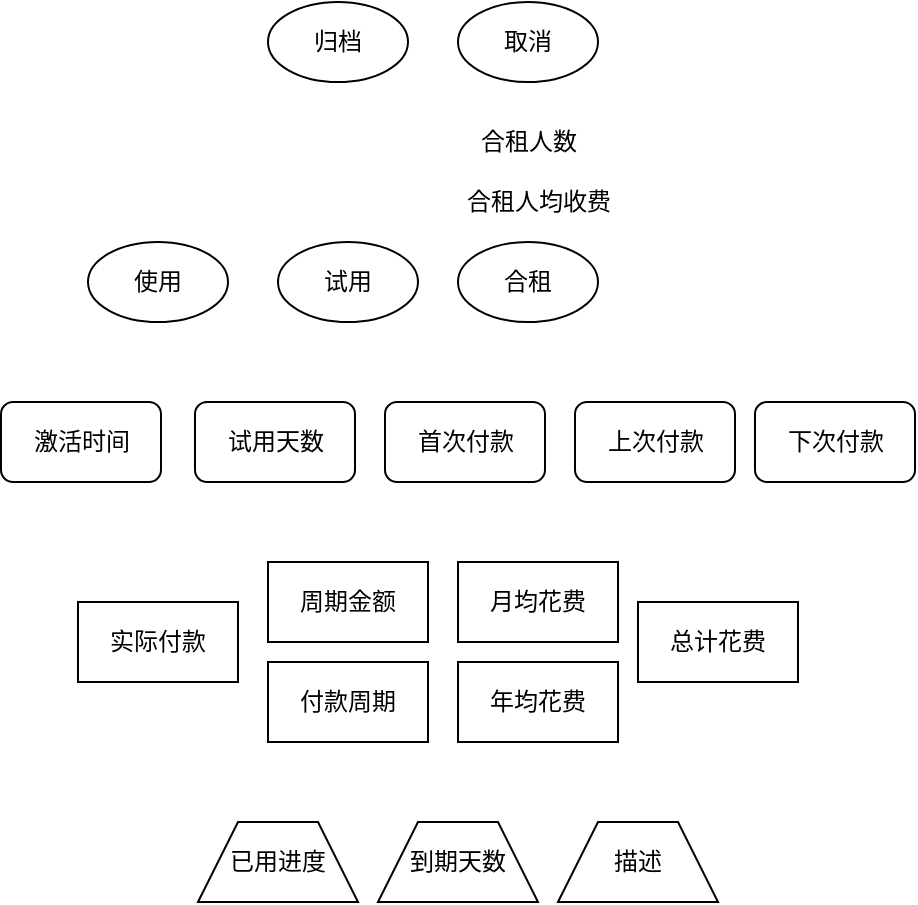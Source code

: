 <mxfile version="18.0.0" type="github">
  <diagram id="C5RBs43oDa-KdzZeNtuy" name="Page-1">
    <mxGraphModel dx="1863" dy="581" grid="1" gridSize="10" guides="1" tooltips="1" connect="1" arrows="1" fold="1" page="1" pageScale="1" pageWidth="827" pageHeight="1169" math="0" shadow="0">
      <root>
        <mxCell id="WIyWlLk6GJQsqaUBKTNV-0" />
        <mxCell id="WIyWlLk6GJQsqaUBKTNV-1" parent="WIyWlLk6GJQsqaUBKTNV-0" />
        <mxCell id="hNW3pUml-DLnn2sBiEHX-16" value="试用" style="ellipse;whiteSpace=wrap;html=1;rounded=0;" vertex="1" parent="WIyWlLk6GJQsqaUBKTNV-1">
          <mxGeometry x="-493" y="220" width="70" height="40" as="geometry" />
        </mxCell>
        <mxCell id="hNW3pUml-DLnn2sBiEHX-17" value="合租" style="ellipse;whiteSpace=wrap;html=1;rounded=0;" vertex="1" parent="WIyWlLk6GJQsqaUBKTNV-1">
          <mxGeometry x="-403" y="220" width="70" height="40" as="geometry" />
        </mxCell>
        <mxCell id="hNW3pUml-DLnn2sBiEHX-18" value="取消" style="ellipse;whiteSpace=wrap;html=1;rounded=0;" vertex="1" parent="WIyWlLk6GJQsqaUBKTNV-1">
          <mxGeometry x="-403" y="100" width="70" height="40" as="geometry" />
        </mxCell>
        <mxCell id="hNW3pUml-DLnn2sBiEHX-19" value="归档" style="ellipse;whiteSpace=wrap;html=1;rounded=0;" vertex="1" parent="WIyWlLk6GJQsqaUBKTNV-1">
          <mxGeometry x="-498" y="100" width="70" height="40" as="geometry" />
        </mxCell>
        <mxCell id="hNW3pUml-DLnn2sBiEHX-20" value="使用" style="ellipse;whiteSpace=wrap;html=1;rounded=0;" vertex="1" parent="WIyWlLk6GJQsqaUBKTNV-1">
          <mxGeometry x="-588" y="220" width="70" height="40" as="geometry" />
        </mxCell>
        <mxCell id="hNW3pUml-DLnn2sBiEHX-21" value="激活时间" style="rounded=1;whiteSpace=wrap;html=1;" vertex="1" parent="WIyWlLk6GJQsqaUBKTNV-1">
          <mxGeometry x="-631.5" y="300" width="80" height="40" as="geometry" />
        </mxCell>
        <mxCell id="hNW3pUml-DLnn2sBiEHX-22" value="首次付款" style="rounded=1;whiteSpace=wrap;html=1;" vertex="1" parent="WIyWlLk6GJQsqaUBKTNV-1">
          <mxGeometry x="-439.5" y="300" width="80" height="40" as="geometry" />
        </mxCell>
        <mxCell id="hNW3pUml-DLnn2sBiEHX-23" value="上次付款" style="rounded=1;whiteSpace=wrap;html=1;" vertex="1" parent="WIyWlLk6GJQsqaUBKTNV-1">
          <mxGeometry x="-344.5" y="300" width="80" height="40" as="geometry" />
        </mxCell>
        <mxCell id="hNW3pUml-DLnn2sBiEHX-24" value="下次付款" style="rounded=1;whiteSpace=wrap;html=1;" vertex="1" parent="WIyWlLk6GJQsqaUBKTNV-1">
          <mxGeometry x="-254.5" y="300" width="80" height="40" as="geometry" />
        </mxCell>
        <mxCell id="hNW3pUml-DLnn2sBiEHX-25" value="月均花费" style="whiteSpace=wrap;html=1;rounded=0;" vertex="1" parent="WIyWlLk6GJQsqaUBKTNV-1">
          <mxGeometry x="-403" y="380" width="80" height="40" as="geometry" />
        </mxCell>
        <mxCell id="hNW3pUml-DLnn2sBiEHX-28" value="年均花费" style="whiteSpace=wrap;html=1;rounded=0;" vertex="1" parent="WIyWlLk6GJQsqaUBKTNV-1">
          <mxGeometry x="-403" y="430" width="80" height="40" as="geometry" />
        </mxCell>
        <mxCell id="hNW3pUml-DLnn2sBiEHX-29" value="周期金额" style="whiteSpace=wrap;html=1;rounded=0;" vertex="1" parent="WIyWlLk6GJQsqaUBKTNV-1">
          <mxGeometry x="-498" y="380" width="80" height="40" as="geometry" />
        </mxCell>
        <mxCell id="hNW3pUml-DLnn2sBiEHX-30" value="总计花费" style="whiteSpace=wrap;html=1;rounded=0;" vertex="1" parent="WIyWlLk6GJQsqaUBKTNV-1">
          <mxGeometry x="-313" y="400" width="80" height="40" as="geometry" />
        </mxCell>
        <mxCell id="hNW3pUml-DLnn2sBiEHX-34" value="实际付款" style="whiteSpace=wrap;html=1;rounded=0;" vertex="1" parent="WIyWlLk6GJQsqaUBKTNV-1">
          <mxGeometry x="-593" y="400" width="80" height="40" as="geometry" />
        </mxCell>
        <mxCell id="hNW3pUml-DLnn2sBiEHX-37" value="合租人数" style="text;html=1;align=center;verticalAlign=middle;resizable=0;points=[];autosize=1;strokeColor=none;fillColor=none;" vertex="1" parent="WIyWlLk6GJQsqaUBKTNV-1">
          <mxGeometry x="-398" y="160" width="60" height="20" as="geometry" />
        </mxCell>
        <mxCell id="hNW3pUml-DLnn2sBiEHX-38" value="合租人均收费" style="text;html=1;align=center;verticalAlign=middle;resizable=0;points=[];autosize=1;strokeColor=none;fillColor=none;" vertex="1" parent="WIyWlLk6GJQsqaUBKTNV-1">
          <mxGeometry x="-408" y="190" width="90" height="20" as="geometry" />
        </mxCell>
        <mxCell id="hNW3pUml-DLnn2sBiEHX-39" value="已用进度" style="shape=trapezoid;perimeter=trapezoidPerimeter;whiteSpace=wrap;html=1;fixedSize=1;rounded=0;" vertex="1" parent="WIyWlLk6GJQsqaUBKTNV-1">
          <mxGeometry x="-533" y="510" width="80" height="40" as="geometry" />
        </mxCell>
        <mxCell id="hNW3pUml-DLnn2sBiEHX-40" value="到期天数" style="shape=trapezoid;perimeter=trapezoidPerimeter;whiteSpace=wrap;html=1;fixedSize=1;rounded=0;" vertex="1" parent="WIyWlLk6GJQsqaUBKTNV-1">
          <mxGeometry x="-443" y="510" width="80" height="40" as="geometry" />
        </mxCell>
        <mxCell id="hNW3pUml-DLnn2sBiEHX-41" value="描述" style="shape=trapezoid;perimeter=trapezoidPerimeter;whiteSpace=wrap;html=1;fixedSize=1;rounded=0;" vertex="1" parent="WIyWlLk6GJQsqaUBKTNV-1">
          <mxGeometry x="-353" y="510" width="80" height="40" as="geometry" />
        </mxCell>
        <mxCell id="hNW3pUml-DLnn2sBiEHX-42" value="付款周期" style="whiteSpace=wrap;html=1;rounded=0;" vertex="1" parent="WIyWlLk6GJQsqaUBKTNV-1">
          <mxGeometry x="-498" y="430" width="80" height="40" as="geometry" />
        </mxCell>
        <mxCell id="hNW3pUml-DLnn2sBiEHX-43" value="试用天数" style="rounded=1;whiteSpace=wrap;html=1;" vertex="1" parent="WIyWlLk6GJQsqaUBKTNV-1">
          <mxGeometry x="-534.5" y="300" width="80" height="40" as="geometry" />
        </mxCell>
      </root>
    </mxGraphModel>
  </diagram>
</mxfile>
